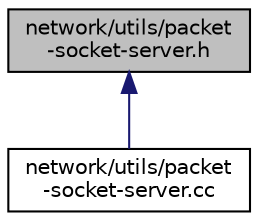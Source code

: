digraph "network/utils/packet-socket-server.h"
{
  edge [fontname="Helvetica",fontsize="10",labelfontname="Helvetica",labelfontsize="10"];
  node [fontname="Helvetica",fontsize="10",shape=record];
  Node1 [label="network/utils/packet\l-socket-server.h",height=0.2,width=0.4,color="black", fillcolor="grey75", style="filled", fontcolor="black"];
  Node1 -> Node2 [dir="back",color="midnightblue",fontsize="10",style="solid"];
  Node2 [label="network/utils/packet\l-socket-server.cc",height=0.2,width=0.4,color="black", fillcolor="white", style="filled",URL="$d2/d51/packet-socket-server_8cc.html"];
}
